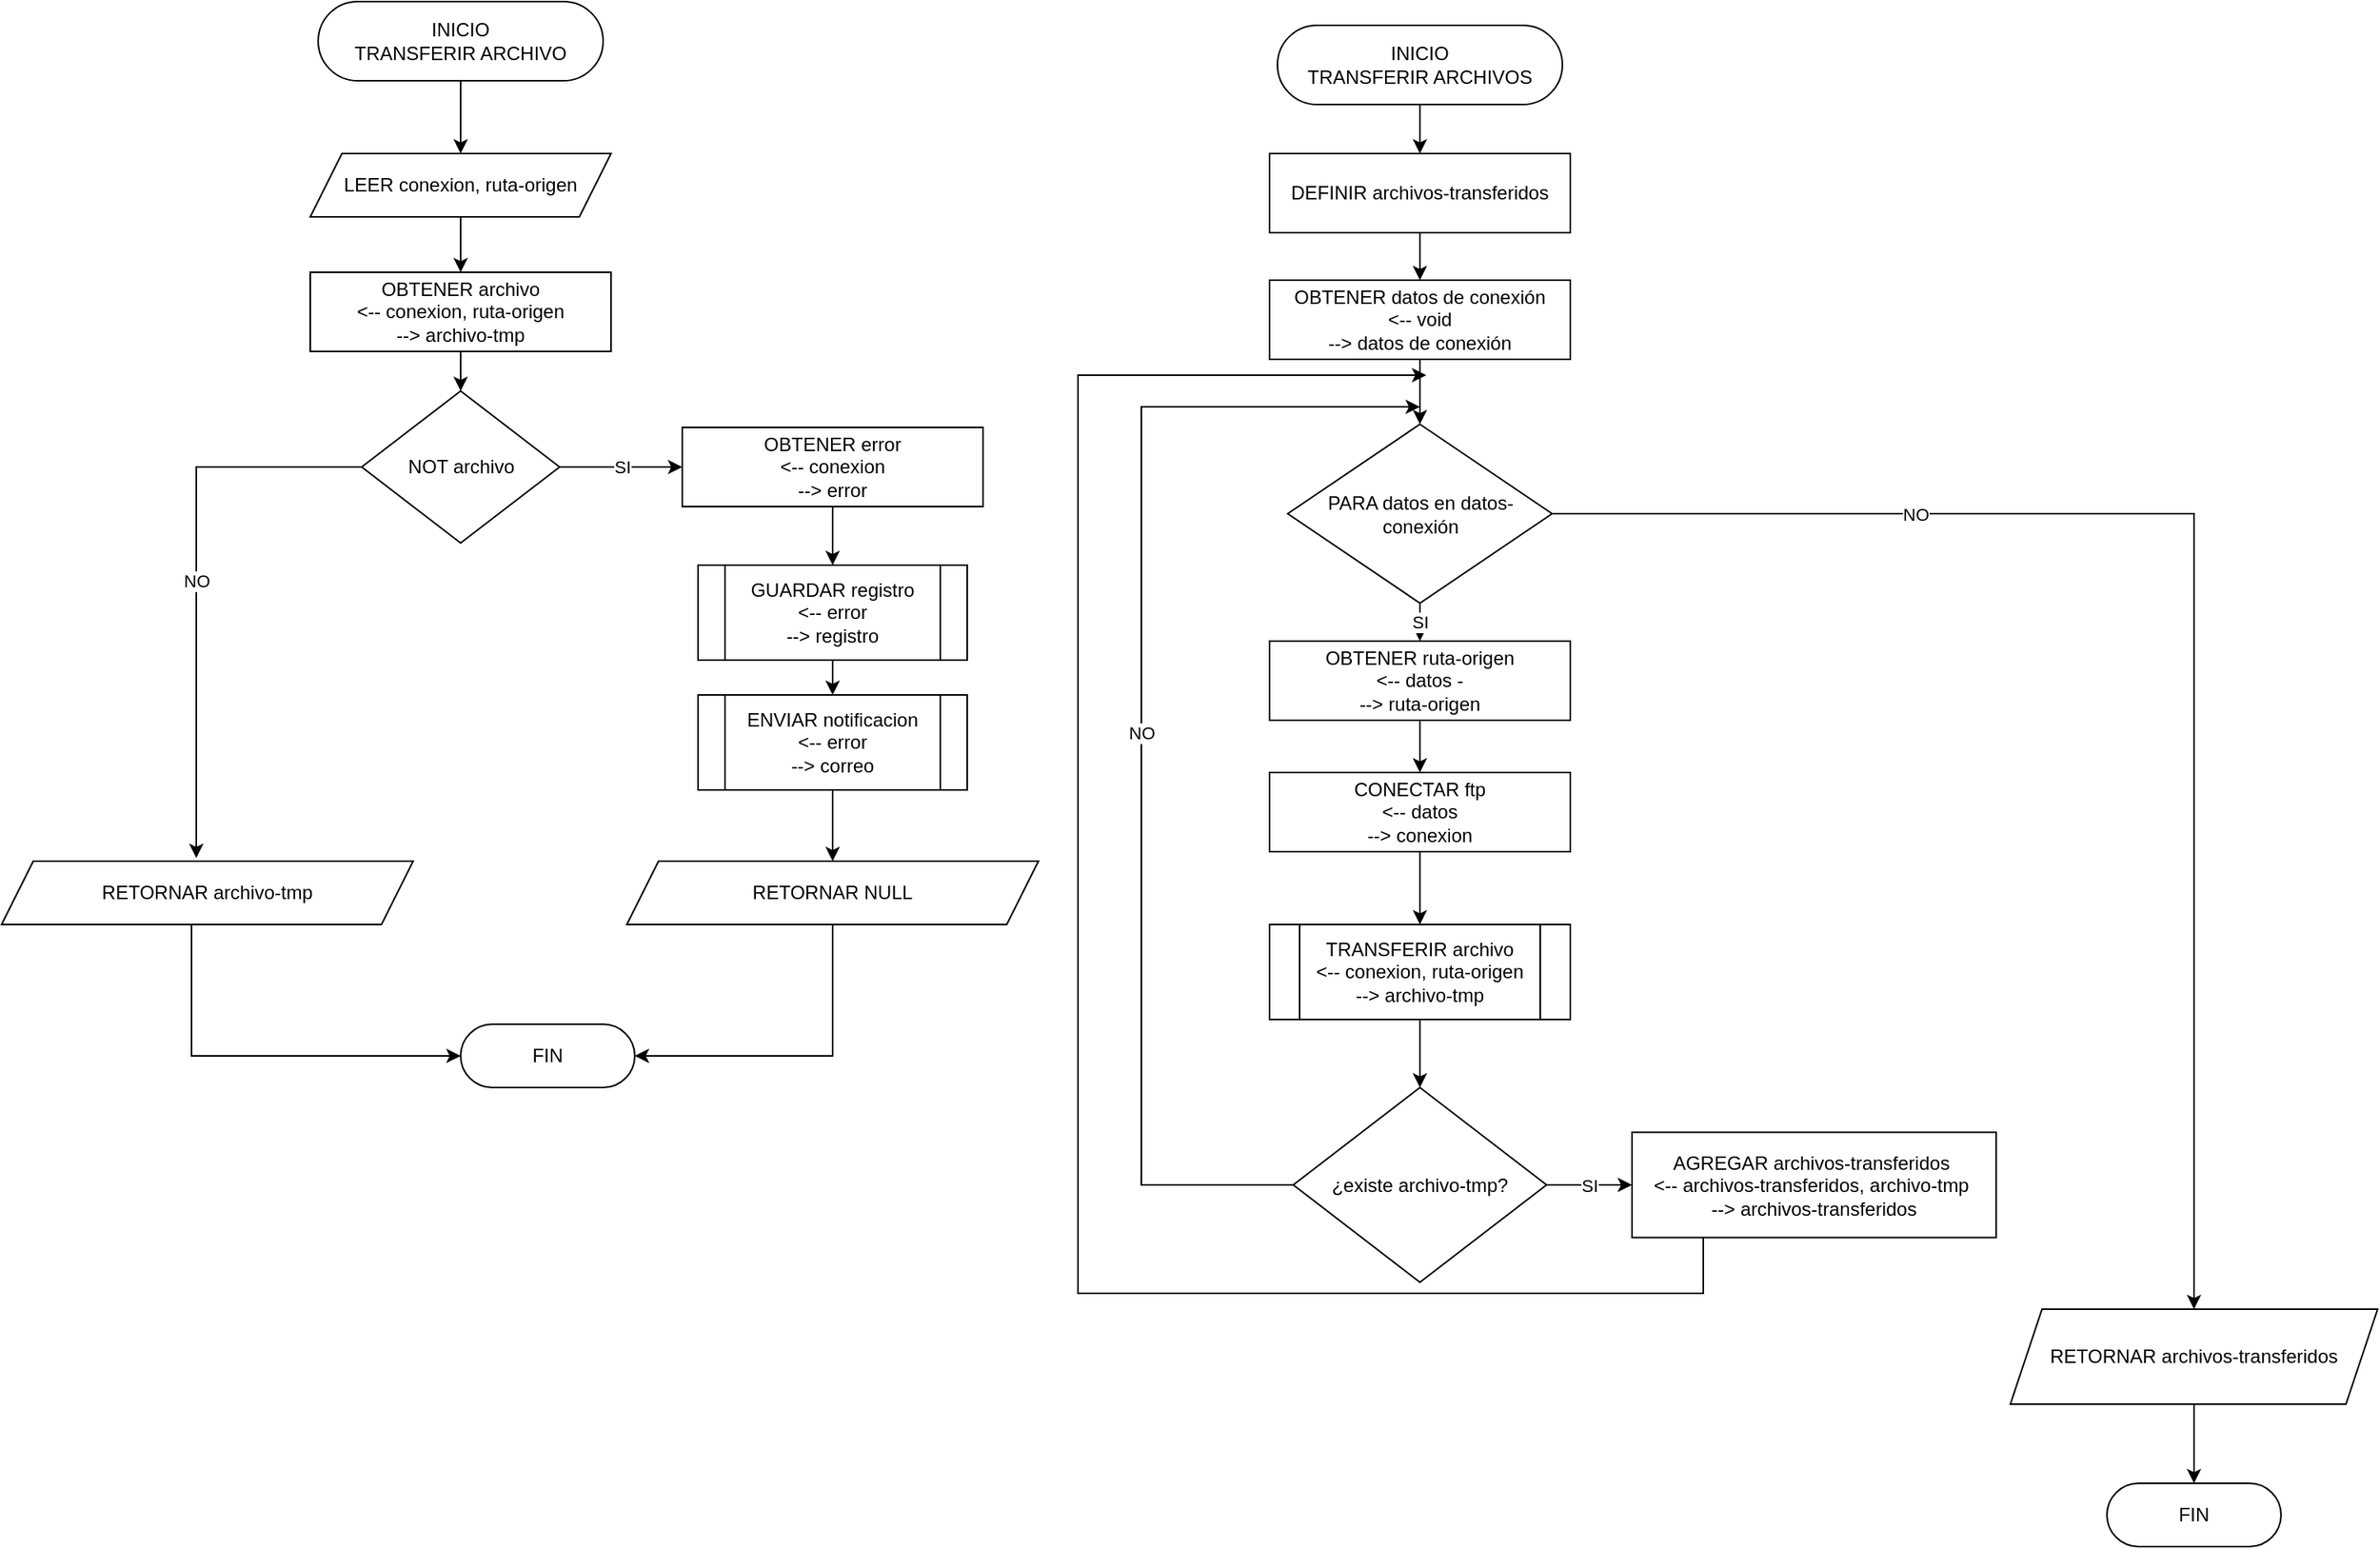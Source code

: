 <mxfile version="14.2.7" type="device"><diagram id="MmFXBGYwFVKTNm5zQPM-" name="Página-1"><mxGraphModel dx="1673" dy="871" grid="1" gridSize="10" guides="1" tooltips="1" connect="1" arrows="1" fold="1" page="1" pageScale="1" pageWidth="1169" pageHeight="827" math="0" shadow="0"><root><mxCell id="0"/><mxCell id="1" parent="0"/><mxCell id="bAyISAVg42wOoIbyTqZr-16" style="edgeStyle=orthogonalEdgeStyle;rounded=0;orthogonalLoop=1;jettySize=auto;html=1;" parent="1" source="bAyISAVg42wOoIbyTqZr-2" target="bAyISAVg42wOoIbyTqZr-3" edge="1"><mxGeometry relative="1" as="geometry"/></mxCell><mxCell id="bAyISAVg42wOoIbyTqZr-2" value="INICIO&lt;br&gt;TRANSFERIR ARCHIVO" style="rounded=1;whiteSpace=wrap;html=1;arcSize=50;" parent="1" vertex="1"><mxGeometry x="480" y="34" width="180" height="50" as="geometry"/></mxCell><mxCell id="0NIUp_XwbkulBQs9yn8g-1" value="" style="edgeStyle=orthogonalEdgeStyle;rounded=0;orthogonalLoop=1;jettySize=auto;html=1;" parent="1" source="bAyISAVg42wOoIbyTqZr-3" target="bAyISAVg42wOoIbyTqZr-5" edge="1"><mxGeometry relative="1" as="geometry"/></mxCell><mxCell id="bAyISAVg42wOoIbyTqZr-3" value="LEER conexion, ruta-origen" style="shape=parallelogram;perimeter=parallelogramPerimeter;whiteSpace=wrap;html=1;fixedSize=1;" parent="1" vertex="1"><mxGeometry x="475" y="130" width="190" height="40" as="geometry"/></mxCell><mxCell id="bAyISAVg42wOoIbyTqZr-19" value="SI" style="edgeStyle=orthogonalEdgeStyle;rounded=0;orthogonalLoop=1;jettySize=auto;html=1;" parent="1" source="UdprmK5rp6ljTx4SqPsc-7" target="bAyISAVg42wOoIbyTqZr-6" edge="1"><mxGeometry relative="1" as="geometry"/></mxCell><mxCell id="bAyISAVg42wOoIbyTqZr-5" value="OBTENER archivo&lt;br&gt;&amp;lt;-- conexion, ruta-origen&lt;br&gt;--&amp;gt; archivo-tmp" style="rounded=0;whiteSpace=wrap;html=1;" parent="1" vertex="1"><mxGeometry x="475" y="205" width="190" height="50" as="geometry"/></mxCell><mxCell id="UdprmK5rp6ljTx4SqPsc-10" style="edgeStyle=orthogonalEdgeStyle;rounded=0;orthogonalLoop=1;jettySize=auto;html=1;" edge="1" parent="1" source="bAyISAVg42wOoIbyTqZr-6" target="bAyISAVg42wOoIbyTqZr-13"><mxGeometry relative="1" as="geometry"/></mxCell><mxCell id="bAyISAVg42wOoIbyTqZr-6" value="OBTENER error&lt;br&gt;&amp;lt;-- conexion&lt;br&gt;--&amp;gt; error" style="rounded=0;whiteSpace=wrap;html=1;" parent="1" vertex="1"><mxGeometry x="710" y="303" width="190" height="50" as="geometry"/></mxCell><mxCell id="bAyISAVg42wOoIbyTqZr-24" style="edgeStyle=orthogonalEdgeStyle;rounded=0;orthogonalLoop=1;jettySize=auto;html=1;" parent="1" source="bAyISAVg42wOoIbyTqZr-11" target="bAyISAVg42wOoIbyTqZr-12" edge="1"><mxGeometry relative="1" as="geometry"><Array as="points"><mxPoint x="400" y="700"/></Array></mxGeometry></mxCell><mxCell id="bAyISAVg42wOoIbyTqZr-11" value="RETORNAR archivo-tmp" style="shape=parallelogram;perimeter=parallelogramPerimeter;whiteSpace=wrap;html=1;fixedSize=1;" parent="1" vertex="1"><mxGeometry x="280" y="577" width="260" height="40" as="geometry"/></mxCell><mxCell id="bAyISAVg42wOoIbyTqZr-12" value="FIN" style="rounded=1;whiteSpace=wrap;html=1;arcSize=50;" parent="1" vertex="1"><mxGeometry x="570" y="680" width="110" height="40" as="geometry"/></mxCell><mxCell id="bAyISAVg42wOoIbyTqZr-22" style="edgeStyle=orthogonalEdgeStyle;rounded=0;orthogonalLoop=1;jettySize=auto;html=1;" parent="1" source="bAyISAVg42wOoIbyTqZr-13" target="bAyISAVg42wOoIbyTqZr-15" edge="1"><mxGeometry relative="1" as="geometry"/></mxCell><mxCell id="bAyISAVg42wOoIbyTqZr-13" value="&lt;span&gt;GUARDAR registro&lt;/span&gt;&lt;br&gt;&lt;span&gt;&amp;lt;-- error&lt;/span&gt;&lt;br&gt;&lt;span&gt;--&amp;gt; registro&lt;/span&gt;" style="shape=process;whiteSpace=wrap;html=1;backgroundOutline=1;" parent="1" vertex="1"><mxGeometry x="720" y="390" width="170" height="60" as="geometry"/></mxCell><mxCell id="UdprmK5rp6ljTx4SqPsc-12" value="" style="edgeStyle=orthogonalEdgeStyle;rounded=0;orthogonalLoop=1;jettySize=auto;html=1;" edge="1" parent="1" source="bAyISAVg42wOoIbyTqZr-15" target="UdprmK5rp6ljTx4SqPsc-3"><mxGeometry relative="1" as="geometry"/></mxCell><mxCell id="bAyISAVg42wOoIbyTqZr-15" value="ENVIAR notificacion&lt;br&gt;&amp;lt;-- error&lt;br&gt;--&amp;gt; correo" style="shape=process;whiteSpace=wrap;html=1;backgroundOutline=1;" parent="1" vertex="1"><mxGeometry x="720" y="472" width="170" height="60" as="geometry"/></mxCell><mxCell id="0NIUp_XwbkulBQs9yn8g-29" value="" style="edgeStyle=orthogonalEdgeStyle;rounded=0;orthogonalLoop=1;jettySize=auto;html=1;endArrow=classic;endFill=1;strokeColor=#000000;" parent="1" source="0NIUp_XwbkulBQs9yn8g-3" target="0NIUp_XwbkulBQs9yn8g-6" edge="1"><mxGeometry relative="1" as="geometry"/></mxCell><mxCell id="0NIUp_XwbkulBQs9yn8g-3" value="INICIO&lt;br&gt;TRANSFERIR ARCHIVOS" style="rounded=1;whiteSpace=wrap;html=1;arcSize=50;" parent="1" vertex="1"><mxGeometry x="1086" y="49" width="180" height="50" as="geometry"/></mxCell><mxCell id="0NIUp_XwbkulBQs9yn8g-4" value="FIN" style="rounded=1;whiteSpace=wrap;html=1;arcSize=50;" parent="1" vertex="1"><mxGeometry x="1610" y="970" width="110" height="40" as="geometry"/></mxCell><mxCell id="0NIUp_XwbkulBQs9yn8g-25" value="" style="edgeStyle=orthogonalEdgeStyle;rounded=0;orthogonalLoop=1;jettySize=auto;html=1;" parent="1" source="0NIUp_XwbkulBQs9yn8g-5" target="0NIUp_XwbkulBQs9yn8g-14" edge="1"><mxGeometry relative="1" as="geometry"/></mxCell><mxCell id="0NIUp_XwbkulBQs9yn8g-5" value="OBTENER datos de conexión&lt;br&gt;&amp;lt;-- void&lt;br&gt;--&amp;gt; datos de conexión" style="rounded=0;whiteSpace=wrap;html=1;" parent="1" vertex="1"><mxGeometry x="1081" y="210" width="190" height="50" as="geometry"/></mxCell><mxCell id="0NIUp_XwbkulBQs9yn8g-28" value="" style="edgeStyle=orthogonalEdgeStyle;rounded=0;orthogonalLoop=1;jettySize=auto;html=1;endArrow=classic;endFill=1;strokeColor=#000000;" parent="1" source="0NIUp_XwbkulBQs9yn8g-6" target="0NIUp_XwbkulBQs9yn8g-5" edge="1"><mxGeometry relative="1" as="geometry"/></mxCell><mxCell id="0NIUp_XwbkulBQs9yn8g-6" value="DEFINIR archivos-transferidos" style="rounded=0;whiteSpace=wrap;html=1;" parent="1" vertex="1"><mxGeometry x="1081" y="130" width="190" height="50" as="geometry"/></mxCell><mxCell id="0NIUp_XwbkulBQs9yn8g-21" value="" style="edgeStyle=orthogonalEdgeStyle;rounded=0;orthogonalLoop=1;jettySize=auto;html=1;" parent="1" source="0NIUp_XwbkulBQs9yn8g-7" target="0NIUp_XwbkulBQs9yn8g-8" edge="1"><mxGeometry relative="1" as="geometry"/></mxCell><mxCell id="0NIUp_XwbkulBQs9yn8g-7" value="OBTENER ruta-origen &lt;br&gt;&amp;lt;-- datos -&lt;br&gt;--&amp;gt; ruta-origen" style="rounded=0;whiteSpace=wrap;html=1;" parent="1" vertex="1"><mxGeometry x="1081" y="438" width="190" height="50" as="geometry"/></mxCell><mxCell id="0NIUp_XwbkulBQs9yn8g-22" value="" style="edgeStyle=orthogonalEdgeStyle;rounded=0;orthogonalLoop=1;jettySize=auto;html=1;" parent="1" source="0NIUp_XwbkulBQs9yn8g-8" target="0NIUp_XwbkulBQs9yn8g-9" edge="1"><mxGeometry relative="1" as="geometry"/></mxCell><mxCell id="0NIUp_XwbkulBQs9yn8g-8" value="CONECTAR ftp &lt;br&gt;&amp;lt;-- datos &lt;br&gt;--&amp;gt; conexion" style="rounded=0;whiteSpace=wrap;html=1;" parent="1" vertex="1"><mxGeometry x="1081" y="521" width="190" height="50" as="geometry"/></mxCell><mxCell id="0NIUp_XwbkulBQs9yn8g-23" value="" style="edgeStyle=orthogonalEdgeStyle;rounded=0;orthogonalLoop=1;jettySize=auto;html=1;" parent="1" source="0NIUp_XwbkulBQs9yn8g-9" target="0NIUp_XwbkulBQs9yn8g-10" edge="1"><mxGeometry relative="1" as="geometry"/></mxCell><mxCell id="0NIUp_XwbkulBQs9yn8g-9" value="TRANSFERIR archivo &lt;br&gt;&amp;lt;-- conexion, ruta-origen &lt;br&gt;--&amp;gt; archivo-tmp" style="shape=process;whiteSpace=wrap;html=1;backgroundOutline=1;" parent="1" vertex="1"><mxGeometry x="1081" y="617" width="190" height="60" as="geometry"/></mxCell><mxCell id="0NIUp_XwbkulBQs9yn8g-13" value="SI" style="edgeStyle=orthogonalEdgeStyle;rounded=0;orthogonalLoop=1;jettySize=auto;html=1;" parent="1" source="0NIUp_XwbkulBQs9yn8g-10" target="0NIUp_XwbkulBQs9yn8g-11" edge="1"><mxGeometry relative="1" as="geometry"/></mxCell><mxCell id="0NIUp_XwbkulBQs9yn8g-17" value="NO" style="edgeStyle=orthogonalEdgeStyle;rounded=0;orthogonalLoop=1;jettySize=auto;html=1;exitX=0;exitY=0.5;exitDx=0;exitDy=0;endArrow=classic;endFill=1;" parent="1" source="0NIUp_XwbkulBQs9yn8g-10" edge="1"><mxGeometry relative="1" as="geometry"><mxPoint x="1176" y="290" as="targetPoint"/><Array as="points"><mxPoint x="1000" y="781"/><mxPoint x="1000" y="290"/></Array></mxGeometry></mxCell><mxCell id="0NIUp_XwbkulBQs9yn8g-10" value="¿existe archivo-tmp?" style="rhombus;whiteSpace=wrap;html=1;" parent="1" vertex="1"><mxGeometry x="1096" y="720" width="160" height="123" as="geometry"/></mxCell><mxCell id="0NIUp_XwbkulBQs9yn8g-27" style="edgeStyle=orthogonalEdgeStyle;rounded=0;orthogonalLoop=1;jettySize=auto;html=1;endArrow=classic;endFill=1;strokeColor=#000000;" parent="1" source="0NIUp_XwbkulBQs9yn8g-11" edge="1"><mxGeometry relative="1" as="geometry"><mxPoint x="1180" y="270" as="targetPoint"/><Array as="points"><mxPoint x="1355" y="850"/><mxPoint x="960" y="850"/><mxPoint x="960" y="270"/></Array></mxGeometry></mxCell><mxCell id="0NIUp_XwbkulBQs9yn8g-11" value="&lt;div&gt;AGREGAR archivos-transferidos&amp;nbsp;&lt;/div&gt;&lt;div&gt;&amp;lt;-- archivos-transferidos, archivo-tmp&amp;nbsp;&lt;/div&gt;&lt;div&gt;&lt;span&gt;--&amp;gt; archivos-transferidos&lt;/span&gt;&lt;/div&gt;" style="rounded=0;whiteSpace=wrap;html=1;" parent="1" vertex="1"><mxGeometry x="1310" y="748.25" width="230" height="66.5" as="geometry"/></mxCell><mxCell id="0NIUp_XwbkulBQs9yn8g-19" value="SI" style="edgeStyle=orthogonalEdgeStyle;rounded=0;orthogonalLoop=1;jettySize=auto;html=1;" parent="1" source="0NIUp_XwbkulBQs9yn8g-14" target="0NIUp_XwbkulBQs9yn8g-7" edge="1"><mxGeometry relative="1" as="geometry"/></mxCell><mxCell id="0NIUp_XwbkulBQs9yn8g-20" value="NO" style="edgeStyle=orthogonalEdgeStyle;rounded=0;orthogonalLoop=1;jettySize=auto;html=1;entryX=0.5;entryY=0;entryDx=0;entryDy=0;" parent="1" source="0NIUp_XwbkulBQs9yn8g-14" target="UdprmK5rp6ljTx4SqPsc-1" edge="1"><mxGeometry x="-0.496" relative="1" as="geometry"><mxPoint as="offset"/></mxGeometry></mxCell><mxCell id="0NIUp_XwbkulBQs9yn8g-14" value="PARA datos en datos-conexión" style="rhombus;whiteSpace=wrap;html=1;" parent="1" vertex="1"><mxGeometry x="1092.5" y="301" width="167" height="113" as="geometry"/></mxCell><mxCell id="UdprmK5rp6ljTx4SqPsc-2" value="" style="edgeStyle=orthogonalEdgeStyle;rounded=0;orthogonalLoop=1;jettySize=auto;html=1;" edge="1" parent="1" source="UdprmK5rp6ljTx4SqPsc-1" target="0NIUp_XwbkulBQs9yn8g-4"><mxGeometry relative="1" as="geometry"/></mxCell><mxCell id="UdprmK5rp6ljTx4SqPsc-1" value="RETORNAR archivos-transferidos" style="shape=parallelogram;perimeter=parallelogramPerimeter;whiteSpace=wrap;html=1;fixedSize=1;size=20.0;" vertex="1" parent="1"><mxGeometry x="1549" y="860" width="232" height="60" as="geometry"/></mxCell><mxCell id="UdprmK5rp6ljTx4SqPsc-6" style="edgeStyle=orthogonalEdgeStyle;rounded=0;orthogonalLoop=1;jettySize=auto;html=1;entryX=1;entryY=0.5;entryDx=0;entryDy=0;" edge="1" parent="1" source="UdprmK5rp6ljTx4SqPsc-3" target="bAyISAVg42wOoIbyTqZr-12"><mxGeometry relative="1" as="geometry"><Array as="points"><mxPoint x="805" y="700"/></Array></mxGeometry></mxCell><mxCell id="UdprmK5rp6ljTx4SqPsc-3" value="RETORNAR NULL" style="shape=parallelogram;perimeter=parallelogramPerimeter;whiteSpace=wrap;html=1;fixedSize=1;" vertex="1" parent="1"><mxGeometry x="675" y="577" width="260" height="40" as="geometry"/></mxCell><mxCell id="UdprmK5rp6ljTx4SqPsc-9" value="NO" style="edgeStyle=orthogonalEdgeStyle;rounded=0;orthogonalLoop=1;jettySize=auto;html=1;" edge="1" parent="1" source="UdprmK5rp6ljTx4SqPsc-7"><mxGeometry relative="1" as="geometry"><mxPoint x="403" y="575" as="targetPoint"/><Array as="points"><mxPoint x="403" y="328"/></Array></mxGeometry></mxCell><mxCell id="UdprmK5rp6ljTx4SqPsc-7" value="NOT archivo" style="rhombus;whiteSpace=wrap;html=1;" vertex="1" parent="1"><mxGeometry x="507.5" y="280" width="125" height="96" as="geometry"/></mxCell><mxCell id="UdprmK5rp6ljTx4SqPsc-8" style="edgeStyle=orthogonalEdgeStyle;rounded=0;orthogonalLoop=1;jettySize=auto;html=1;" edge="1" parent="1" source="bAyISAVg42wOoIbyTqZr-5" target="UdprmK5rp6ljTx4SqPsc-7"><mxGeometry relative="1" as="geometry"><mxPoint x="570" y="255" as="sourcePoint"/><mxPoint x="570" y="412.75" as="targetPoint"/></mxGeometry></mxCell></root></mxGraphModel></diagram></mxfile>